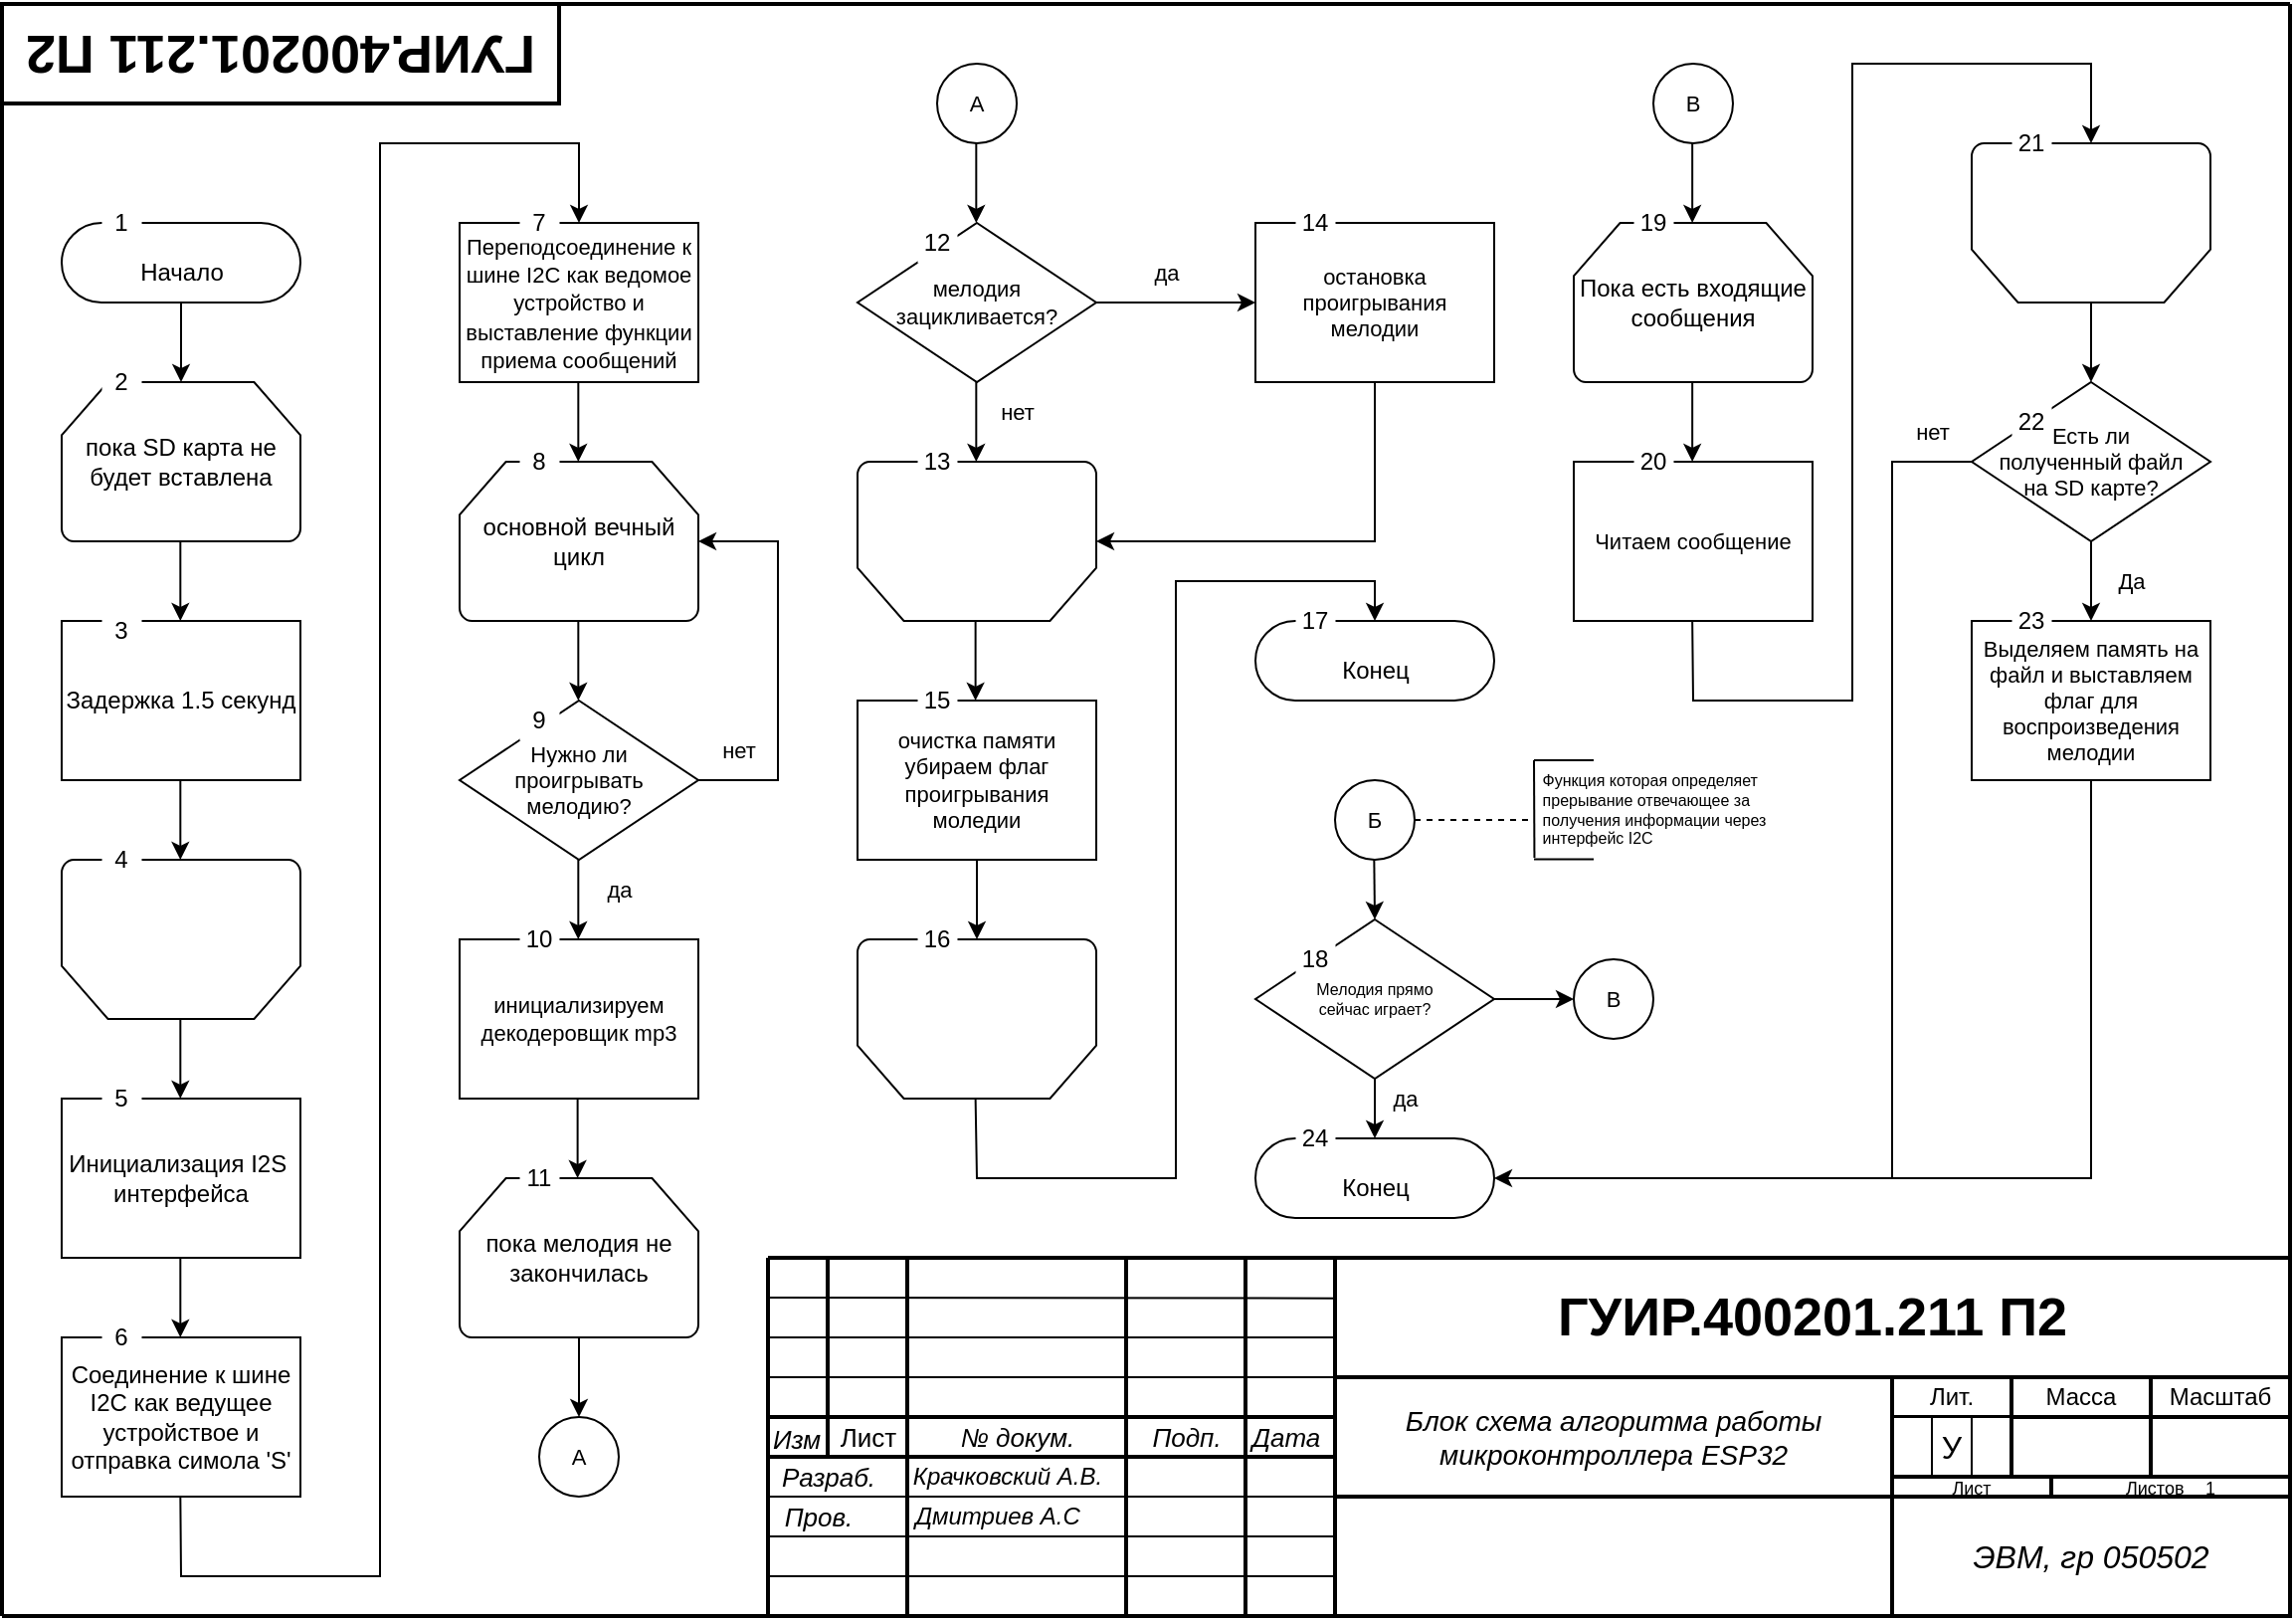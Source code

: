 <mxfile version="20.3.0" type="device"><diagram id="GXZPRwEHkEbAvO9n9FGi" name="Page-1"><mxGraphModel dx="1422" dy="905" grid="1" gridSize="10" guides="1" tooltips="1" connect="1" arrows="1" fold="1" page="1" pageScale="1" pageWidth="1169" pageHeight="827" math="0" shadow="0"><root><mxCell id="0"/><mxCell id="1" parent="0"/><mxCell id="_X2f78YvWw6dJyPzaX1N-1" value="&lt;b&gt;&lt;font style=&quot;font-size: 27px;&quot;&gt;ГУИР.400201.211 П2&lt;/font&gt;&lt;/b&gt;" style="rounded=0;whiteSpace=wrap;html=1;strokeWidth=2;rotation=-180;" parent="1" vertex="1"><mxGeometry x="10" y="10" width="280" height="50" as="geometry"/></mxCell><mxCell id="acDS-vU58lCO8OHWH6dE-1" value="" style="rounded=0;whiteSpace=wrap;html=1;strokeWidth=2;" parent="1" vertex="1"><mxGeometry x="680" y="760" width="280" height="60" as="geometry"/></mxCell><mxCell id="QoqpxSPmtK9tFqNRTRTl-2" value="" style="endArrow=none;html=1;rounded=0;strokeWidth=2;" parent="1" edge="1"><mxGeometry width="50" height="50" relative="1" as="geometry"><mxPoint x="10" y="820" as="sourcePoint"/><mxPoint x="1160" y="820" as="targetPoint"/></mxGeometry></mxCell><mxCell id="QoqpxSPmtK9tFqNRTRTl-3" value="" style="endArrow=none;html=1;rounded=0;strokeWidth=2;" parent="1" edge="1"><mxGeometry width="50" height="50" relative="1" as="geometry"><mxPoint x="1160" y="820" as="sourcePoint"/><mxPoint x="1160" y="10" as="targetPoint"/></mxGeometry></mxCell><mxCell id="QoqpxSPmtK9tFqNRTRTl-4" value="" style="endArrow=none;html=1;rounded=0;strokeWidth=2;" parent="1" edge="1"><mxGeometry width="50" height="50" relative="1" as="geometry"><mxPoint x="10" y="10" as="sourcePoint"/><mxPoint x="1160" y="10" as="targetPoint"/></mxGeometry></mxCell><mxCell id="QoqpxSPmtK9tFqNRTRTl-5" value="" style="endArrow=none;html=1;rounded=0;strokeWidth=2;" parent="1" edge="1"><mxGeometry width="50" height="50" relative="1" as="geometry"><mxPoint x="10" y="820" as="sourcePoint"/><mxPoint x="10" y="10" as="targetPoint"/></mxGeometry></mxCell><mxCell id="QoqpxSPmtK9tFqNRTRTl-6" value="&lt;b&gt;&lt;font style=&quot;font-size: 27px;&quot;&gt;ГУИР.400201.211 П2&lt;/font&gt;&lt;/b&gt;" style="rounded=0;whiteSpace=wrap;html=1;strokeWidth=2;" parent="1" vertex="1"><mxGeometry x="680" y="640" width="480" height="60" as="geometry"/></mxCell><mxCell id="QoqpxSPmtK9tFqNRTRTl-11" value="Лит." style="rounded=0;whiteSpace=wrap;html=1;strokeWidth=2;" parent="1" vertex="1"><mxGeometry x="960" y="700" width="60" height="20" as="geometry"/></mxCell><mxCell id="QoqpxSPmtK9tFqNRTRTl-12" value="Масса" style="rounded=0;whiteSpace=wrap;html=1;strokeWidth=2;" parent="1" vertex="1"><mxGeometry x="1020" y="700" width="70" height="20" as="geometry"/></mxCell><mxCell id="QoqpxSPmtK9tFqNRTRTl-13" value="Масштаб" style="rounded=0;whiteSpace=wrap;html=1;strokeWidth=2;" parent="1" vertex="1"><mxGeometry x="1090" y="700" width="70" height="20" as="geometry"/></mxCell><mxCell id="QoqpxSPmtK9tFqNRTRTl-14" value="" style="rounded=0;whiteSpace=wrap;html=1;" parent="1" vertex="1"><mxGeometry x="960" y="720" width="20" height="30" as="geometry"/></mxCell><mxCell id="QoqpxSPmtK9tFqNRTRTl-15" value="&lt;font style=&quot;font-size: 16px;&quot;&gt;У&lt;/font&gt;" style="rounded=0;whiteSpace=wrap;html=1;" parent="1" vertex="1"><mxGeometry x="980" y="720" width="20" height="30" as="geometry"/></mxCell><mxCell id="QoqpxSPmtK9tFqNRTRTl-16" value="" style="rounded=0;whiteSpace=wrap;html=1;" parent="1" vertex="1"><mxGeometry x="1000" y="720" width="20" height="30" as="geometry"/></mxCell><mxCell id="QoqpxSPmtK9tFqNRTRTl-17" value="" style="rounded=0;whiteSpace=wrap;html=1;strokeWidth=2;" parent="1" vertex="1"><mxGeometry x="1020" y="720" width="70" height="30" as="geometry"/></mxCell><mxCell id="QoqpxSPmtK9tFqNRTRTl-18" value="" style="rounded=0;whiteSpace=wrap;html=1;strokeWidth=2;" parent="1" vertex="1"><mxGeometry x="1090" y="720" width="70" height="30" as="geometry"/></mxCell><mxCell id="QoqpxSPmtK9tFqNRTRTl-19" value="&lt;font style=&quot;font-size: 9px;&quot;&gt;Лист&lt;/font&gt;" style="rounded=0;whiteSpace=wrap;html=1;strokeWidth=2;" parent="1" vertex="1"><mxGeometry x="960" y="750" width="80" height="10" as="geometry"/></mxCell><mxCell id="QoqpxSPmtK9tFqNRTRTl-20" value="&lt;font style=&quot;font-size: 9px;&quot;&gt;Листов&lt;span style=&quot;white-space: pre;&quot;&gt;&#9;&lt;/span&gt;1&lt;/font&gt;" style="rounded=0;whiteSpace=wrap;html=1;strokeWidth=2;" parent="1" vertex="1"><mxGeometry x="1040" y="750" width="120" height="10" as="geometry"/></mxCell><mxCell id="QoqpxSPmtK9tFqNRTRTl-21" value="" style="endArrow=none;html=1;rounded=0;exitX=1;exitY=0;exitDx=0;exitDy=0;strokeWidth=2;" parent="1" edge="1"><mxGeometry width="50" height="50" relative="1" as="geometry"><mxPoint x="960" y="760" as="sourcePoint"/><mxPoint x="960" y="720" as="targetPoint"/></mxGeometry></mxCell><mxCell id="QoqpxSPmtK9tFqNRTRTl-22" value="&lt;i&gt;ЭВМ, гр 050502&lt;/i&gt;" style="rounded=0;whiteSpace=wrap;html=1;fontSize=16;strokeWidth=2;" parent="1" vertex="1"><mxGeometry x="960" y="760" width="200" height="60" as="geometry"/></mxCell><mxCell id="QoqpxSPmtK9tFqNRTRTl-23" value="" style="endArrow=none;html=1;rounded=0;fontSize=16;strokeWidth=2;entryX=0;entryY=0;entryDx=0;entryDy=0;" parent="1" target="QoqpxSPmtK9tFqNRTRTl-6" edge="1"><mxGeometry width="50" height="50" relative="1" as="geometry"><mxPoint x="395" y="640" as="sourcePoint"/><mxPoint x="675" y="640" as="targetPoint"/></mxGeometry></mxCell><mxCell id="QoqpxSPmtK9tFqNRTRTl-24" value="" style="endArrow=none;html=1;rounded=0;fontSize=16;strokeWidth=2;exitX=0;exitY=1;exitDx=0;exitDy=0;" parent="1" edge="1"><mxGeometry width="50" height="50" relative="1" as="geometry"><mxPoint x="395" y="820" as="sourcePoint"/><mxPoint x="395" y="640" as="targetPoint"/></mxGeometry></mxCell><mxCell id="QoqpxSPmtK9tFqNRTRTl-25" value="" style="endArrow=none;html=1;rounded=0;fontSize=16;strokeWidth=1;exitX=0;exitY=0;exitDx=0;exitDy=0;entryX=0;entryY=0;entryDx=0;entryDy=0;" parent="1" target="acDS-vU58lCO8OHWH6dE-2" edge="1"><mxGeometry width="50" height="50" relative="1" as="geometry"><mxPoint x="395" y="700" as="sourcePoint"/><mxPoint x="675" y="700" as="targetPoint"/></mxGeometry></mxCell><mxCell id="QoqpxSPmtK9tFqNRTRTl-26" value="" style="endArrow=none;html=1;rounded=0;fontSize=16;strokeWidth=1;entryX=0;entryY=1;entryDx=0;entryDy=0;" parent="1" target="acDS-vU58lCO8OHWH6dE-2" edge="1"><mxGeometry width="50" height="50" relative="1" as="geometry"><mxPoint x="395" y="760" as="sourcePoint"/><mxPoint x="675" y="760" as="targetPoint"/></mxGeometry></mxCell><mxCell id="QoqpxSPmtK9tFqNRTRTl-27" value="" style="endArrow=none;html=1;rounded=0;fontSize=16;strokeWidth=2;" parent="1" edge="1"><mxGeometry width="50" height="50" relative="1" as="geometry"><mxPoint x="635" y="820" as="sourcePoint"/><mxPoint x="635" y="640" as="targetPoint"/></mxGeometry></mxCell><mxCell id="QoqpxSPmtK9tFqNRTRTl-28" value="" style="endArrow=none;html=1;rounded=0;fontSize=16;strokeWidth=2;" parent="1" edge="1"><mxGeometry width="50" height="50" relative="1" as="geometry"><mxPoint x="575" y="820" as="sourcePoint"/><mxPoint x="575" y="640" as="targetPoint"/></mxGeometry></mxCell><mxCell id="QoqpxSPmtK9tFqNRTRTl-29" value="" style="endArrow=none;html=1;rounded=0;fontSize=16;strokeWidth=2;" parent="1" edge="1"><mxGeometry width="50" height="50" relative="1" as="geometry"><mxPoint x="425" y="740" as="sourcePoint"/><mxPoint x="425" y="640" as="targetPoint"/></mxGeometry></mxCell><mxCell id="QoqpxSPmtK9tFqNRTRTl-30" value="" style="endArrow=none;html=1;rounded=0;fontSize=16;strokeWidth=2;" parent="1" edge="1"><mxGeometry width="50" height="50" relative="1" as="geometry"><mxPoint x="465" y="820" as="sourcePoint"/><mxPoint x="465" y="640" as="targetPoint"/></mxGeometry></mxCell><mxCell id="QoqpxSPmtK9tFqNRTRTl-31" value="" style="endArrow=none;html=1;rounded=0;fontSize=16;strokeWidth=1;exitX=-0.001;exitY=0.339;exitDx=0;exitDy=0;exitPerimeter=0;" parent="1" source="QoqpxSPmtK9tFqNRTRTl-6" edge="1"><mxGeometry width="50" height="50" relative="1" as="geometry"><mxPoint x="675" y="659.98" as="sourcePoint"/><mxPoint x="395" y="660" as="targetPoint"/></mxGeometry></mxCell><mxCell id="QoqpxSPmtK9tFqNRTRTl-32" value="" style="endArrow=none;html=1;rounded=0;fontSize=16;strokeWidth=1;exitX=0;exitY=0.667;exitDx=0;exitDy=0;exitPerimeter=0;" parent="1" edge="1"><mxGeometry width="50" height="50" relative="1" as="geometry"><mxPoint x="680" y="680.02" as="sourcePoint"/><mxPoint x="396" y="680" as="targetPoint"/></mxGeometry></mxCell><mxCell id="QoqpxSPmtK9tFqNRTRTl-33" value="" style="endArrow=none;html=1;rounded=0;fontSize=16;strokeWidth=2;" parent="1" edge="1"><mxGeometry width="50" height="50" relative="1" as="geometry"><mxPoint x="680" y="720" as="sourcePoint"/><mxPoint x="395" y="720" as="targetPoint"/></mxGeometry></mxCell><mxCell id="QoqpxSPmtK9tFqNRTRTl-34" value="" style="endArrow=none;html=1;rounded=0;fontSize=16;strokeWidth=2;" parent="1" edge="1"><mxGeometry width="50" height="50" relative="1" as="geometry"><mxPoint x="680" y="740" as="sourcePoint"/><mxPoint x="395" y="740" as="targetPoint"/></mxGeometry></mxCell><mxCell id="QoqpxSPmtK9tFqNRTRTl-35" value="" style="endArrow=none;html=1;rounded=0;fontSize=16;strokeWidth=1;exitX=0;exitY=0.333;exitDx=0;exitDy=0;exitPerimeter=0;" parent="1" edge="1"><mxGeometry width="50" height="50" relative="1" as="geometry"><mxPoint x="680" y="779.98" as="sourcePoint"/><mxPoint x="395" y="780" as="targetPoint"/></mxGeometry></mxCell><mxCell id="QoqpxSPmtK9tFqNRTRTl-37" value="" style="endArrow=none;html=1;rounded=0;fontSize=16;strokeWidth=1;exitX=0;exitY=0.667;exitDx=0;exitDy=0;exitPerimeter=0;" parent="1" edge="1"><mxGeometry width="50" height="50" relative="1" as="geometry"><mxPoint x="680" y="800.02" as="sourcePoint"/><mxPoint x="394" y="800" as="targetPoint"/></mxGeometry></mxCell><mxCell id="QoqpxSPmtK9tFqNRTRTl-38" value="&lt;font style=&quot;font-size: 13px;&quot;&gt;&lt;i&gt;Изм&lt;/i&gt;&lt;/font&gt;" style="text;html=1;align=center;verticalAlign=middle;resizable=0;points=[];autosize=1;strokeColor=none;fillColor=none;fontSize=16;" parent="1" vertex="1"><mxGeometry x="389" y="715" width="40" height="30" as="geometry"/></mxCell><mxCell id="QoqpxSPmtK9tFqNRTRTl-39" value="Лист" style="text;html=1;align=center;verticalAlign=middle;resizable=0;points=[];autosize=1;strokeColor=none;fillColor=none;fontSize=13;" parent="1" vertex="1"><mxGeometry x="425" y="720" width="40" height="20" as="geometry"/></mxCell><mxCell id="QoqpxSPmtK9tFqNRTRTl-40" value="&lt;i&gt;№ докум.&lt;/i&gt;" style="text;html=1;align=center;verticalAlign=middle;resizable=0;points=[];autosize=1;strokeColor=none;fillColor=none;fontSize=13;" parent="1" vertex="1"><mxGeometry x="485" y="720" width="70" height="20" as="geometry"/></mxCell><mxCell id="QoqpxSPmtK9tFqNRTRTl-41" value="&lt;i&gt;Подп.&lt;/i&gt;" style="text;html=1;align=center;verticalAlign=middle;resizable=0;points=[];autosize=1;strokeColor=none;fillColor=none;fontSize=13;" parent="1" vertex="1"><mxGeometry x="580" y="720" width="50" height="20" as="geometry"/></mxCell><mxCell id="QoqpxSPmtK9tFqNRTRTl-42" value="&lt;i&gt;Дата&lt;/i&gt;" style="text;html=1;align=center;verticalAlign=middle;resizable=0;points=[];autosize=1;strokeColor=none;fillColor=none;fontSize=13;" parent="1" vertex="1"><mxGeometry x="630" y="720" width="50" height="20" as="geometry"/></mxCell><mxCell id="QoqpxSPmtK9tFqNRTRTl-43" value="&lt;i&gt;Разраб.&lt;/i&gt;" style="text;html=1;align=center;verticalAlign=middle;resizable=0;points=[];autosize=1;strokeColor=none;fillColor=none;fontSize=13;" parent="1" vertex="1"><mxGeometry x="395" y="740" width="60" height="20" as="geometry"/></mxCell><mxCell id="QoqpxSPmtK9tFqNRTRTl-44" value="&lt;i&gt;Пров.&lt;/i&gt;" style="text;html=1;align=center;verticalAlign=middle;resizable=0;points=[];autosize=1;strokeColor=none;fillColor=none;fontSize=13;" parent="1" vertex="1"><mxGeometry x="395" y="760" width="50" height="20" as="geometry"/></mxCell><mxCell id="acDS-vU58lCO8OHWH6dE-2" value="&lt;span style=&quot;font-size: 14px;&quot;&gt;&lt;i&gt;Блок схема алгоритма работы микроконтроллера ESP32&lt;/i&gt;&lt;/span&gt;" style="rounded=0;whiteSpace=wrap;html=1;strokeWidth=2;" parent="1" vertex="1"><mxGeometry x="680" y="700" width="280" height="60" as="geometry"/></mxCell><mxCell id="z37nHOYpER_ov1rxkot6-1" value="&lt;i&gt;Крачковский А.В.&lt;/i&gt;" style="text;html=1;align=center;verticalAlign=middle;resizable=0;points=[];autosize=1;strokeColor=none;fillColor=none;" parent="1" vertex="1"><mxGeometry x="455" y="735" width="120" height="30" as="geometry"/></mxCell><mxCell id="z37nHOYpER_ov1rxkot6-2" value="&lt;i&gt;Дмитриев А.С&lt;/i&gt;" style="text;html=1;align=center;verticalAlign=middle;resizable=0;points=[];autosize=1;strokeColor=none;fillColor=none;" parent="1" vertex="1"><mxGeometry x="455" y="755" width="110" height="30" as="geometry"/></mxCell><mxCell id="z37nHOYpER_ov1rxkot6-3" value="&lt;font style=&quot;font-size: 12px;&quot;&gt;Начало&lt;/font&gt;" style="html=1;dashed=0;whitespace=wrap;shape=mxgraph.dfd.start;fontSize=27;align=center;" parent="1" vertex="1"><mxGeometry x="40" y="120" width="120" height="40" as="geometry"/></mxCell><mxCell id="49isNqVlgbvUPnyrMWVj-2" value="пока SD карта не будет вставлена" style="strokeWidth=1;html=1;shape=mxgraph.flowchart.loop_limit;whiteSpace=wrap;" parent="1" vertex="1"><mxGeometry x="40" y="200" width="120" height="80" as="geometry"/></mxCell><mxCell id="49isNqVlgbvUPnyrMWVj-3" value="Задержка 1.5 секунд" style="rounded=0;whiteSpace=wrap;html=1;" parent="1" vertex="1"><mxGeometry x="40" y="320" width="120" height="80" as="geometry"/></mxCell><mxCell id="49isNqVlgbvUPnyrMWVj-4" value="" style="strokeWidth=1;html=1;shape=mxgraph.flowchart.loop_limit;whiteSpace=wrap;rotation=-180;" parent="1" vertex="1"><mxGeometry x="40" y="440" width="120" height="80" as="geometry"/></mxCell><mxCell id="49isNqVlgbvUPnyrMWVj-5" value="Инициализация I2S&amp;nbsp; интерфейса" style="rounded=0;whiteSpace=wrap;html=1;" parent="1" vertex="1"><mxGeometry x="40" y="560" width="120" height="80" as="geometry"/></mxCell><mxCell id="49isNqVlgbvUPnyrMWVj-6" value="Соединение к шине I2C как ведущее устройствое и отправка симола 'S'" style="rounded=0;whiteSpace=wrap;html=1;" parent="1" vertex="1"><mxGeometry x="40" y="680" width="120" height="80" as="geometry"/></mxCell><mxCell id="49isNqVlgbvUPnyrMWVj-7" value="&lt;font style=&quot;font-size: 11px;&quot;&gt;Переподсоединение к шине I2C как ведомое устройство и выставление функции приема сообщений&lt;/font&gt;" style="rounded=0;whiteSpace=wrap;html=1;" parent="1" vertex="1"><mxGeometry x="240" y="120" width="120" height="80" as="geometry"/></mxCell><mxCell id="49isNqVlgbvUPnyrMWVj-8" value="основной вечный цикл" style="strokeWidth=1;html=1;shape=mxgraph.flowchart.loop_limit;whiteSpace=wrap;" parent="1" vertex="1"><mxGeometry x="240" y="240" width="120" height="80" as="geometry"/></mxCell><mxCell id="49isNqVlgbvUPnyrMWVj-9" value="Нужно ли&lt;br&gt;проигрывать мелодию?" style="rhombus;whiteSpace=wrap;html=1;fontSize=11;" parent="1" vertex="1"><mxGeometry x="240" y="360" width="120" height="80" as="geometry"/></mxCell><mxCell id="49isNqVlgbvUPnyrMWVj-10" value="инициализируем декодеровщик mp3" style="rounded=0;whiteSpace=wrap;html=1;fontSize=11;" parent="1" vertex="1"><mxGeometry x="240" y="480" width="120" height="80" as="geometry"/></mxCell><mxCell id="49isNqVlgbvUPnyrMWVj-11" value="пока мелодия не закончилась" style="strokeWidth=1;html=1;shape=mxgraph.flowchart.loop_limit;whiteSpace=wrap;" parent="1" vertex="1"><mxGeometry x="240" y="600" width="120" height="80" as="geometry"/></mxCell><mxCell id="49isNqVlgbvUPnyrMWVj-12" value="A" style="ellipse;whiteSpace=wrap;html=1;aspect=fixed;fontSize=11;" parent="1" vertex="1"><mxGeometry x="280" y="720" width="40" height="40" as="geometry"/></mxCell><mxCell id="49isNqVlgbvUPnyrMWVj-13" value="A" style="ellipse;whiteSpace=wrap;html=1;aspect=fixed;fontSize=11;" parent="1" vertex="1"><mxGeometry x="480" y="40" width="40" height="40" as="geometry"/></mxCell><mxCell id="49isNqVlgbvUPnyrMWVj-14" value="мелодия зацикливается?" style="rhombus;whiteSpace=wrap;html=1;fontSize=11;" parent="1" vertex="1"><mxGeometry x="440" y="120" width="120" height="80" as="geometry"/></mxCell><mxCell id="49isNqVlgbvUPnyrMWVj-15" value="" style="strokeWidth=1;html=1;shape=mxgraph.flowchart.loop_limit;whiteSpace=wrap;rotation=-180;" parent="1" vertex="1"><mxGeometry x="440" y="240" width="120" height="80" as="geometry"/></mxCell><mxCell id="49isNqVlgbvUPnyrMWVj-16" value="очистка памяти&lt;br&gt;убираем флаг проигрывания моледии" style="rounded=0;whiteSpace=wrap;html=1;fontSize=11;" parent="1" vertex="1"><mxGeometry x="440" y="360" width="120" height="80" as="geometry"/></mxCell><mxCell id="49isNqVlgbvUPnyrMWVj-17" value="" style="strokeWidth=1;html=1;shape=mxgraph.flowchart.loop_limit;whiteSpace=wrap;rotation=-180;" parent="1" vertex="1"><mxGeometry x="440" y="480" width="120" height="80" as="geometry"/></mxCell><mxCell id="49isNqVlgbvUPnyrMWVj-18" value="&lt;span style=&quot;font-size: 12px;&quot;&gt;Конец&lt;/span&gt;" style="html=1;dashed=0;whitespace=wrap;shape=mxgraph.dfd.start;fontSize=27;align=center;" parent="1" vertex="1"><mxGeometry x="640" y="320" width="120" height="40" as="geometry"/></mxCell><mxCell id="49isNqVlgbvUPnyrMWVj-19" value="" style="endArrow=classic;html=1;rounded=0;fontSize=11;entryX=0.5;entryY=0;entryDx=0;entryDy=0;entryPerimeter=0;" parent="1" target="49isNqVlgbvUPnyrMWVj-2" edge="1"><mxGeometry width="50" height="50" relative="1" as="geometry"><mxPoint x="100" y="160" as="sourcePoint"/><mxPoint x="150" y="110" as="targetPoint"/></mxGeometry></mxCell><mxCell id="49isNqVlgbvUPnyrMWVj-20" value="" style="endArrow=classic;html=1;rounded=0;fontSize=11;entryX=0.5;entryY=0;entryDx=0;entryDy=0;entryPerimeter=0;" parent="1" edge="1"><mxGeometry width="50" height="50" relative="1" as="geometry"><mxPoint x="99.66" y="280.0" as="sourcePoint"/><mxPoint x="99.66" y="320.0" as="targetPoint"/></mxGeometry></mxCell><mxCell id="49isNqVlgbvUPnyrMWVj-21" value="" style="endArrow=classic;html=1;rounded=0;fontSize=11;entryX=0.5;entryY=0;entryDx=0;entryDy=0;entryPerimeter=0;" parent="1" edge="1"><mxGeometry width="50" height="50" relative="1" as="geometry"><mxPoint x="99.66" y="400.0" as="sourcePoint"/><mxPoint x="99.66" y="440.0" as="targetPoint"/></mxGeometry></mxCell><mxCell id="49isNqVlgbvUPnyrMWVj-22" value="" style="endArrow=classic;html=1;rounded=0;fontSize=11;entryX=0.5;entryY=0;entryDx=0;entryDy=0;entryPerimeter=0;" parent="1" edge="1"><mxGeometry width="50" height="50" relative="1" as="geometry"><mxPoint x="99.66" y="520.0" as="sourcePoint"/><mxPoint x="99.66" y="560.0" as="targetPoint"/></mxGeometry></mxCell><mxCell id="49isNqVlgbvUPnyrMWVj-23" value="" style="endArrow=classic;html=1;rounded=0;fontSize=11;entryX=0.5;entryY=0;entryDx=0;entryDy=0;entryPerimeter=0;" parent="1" edge="1"><mxGeometry width="50" height="50" relative="1" as="geometry"><mxPoint x="99.66" y="640.0" as="sourcePoint"/><mxPoint x="99.66" y="680.0" as="targetPoint"/></mxGeometry></mxCell><mxCell id="49isNqVlgbvUPnyrMWVj-24" value="" style="endArrow=classic;html=1;rounded=0;fontSize=11;entryX=0.5;entryY=0;entryDx=0;entryDy=0;" parent="1" target="49isNqVlgbvUPnyrMWVj-7" edge="1"><mxGeometry width="50" height="50" relative="1" as="geometry"><mxPoint x="99.66" y="760.0" as="sourcePoint"/><mxPoint x="300" y="80" as="targetPoint"/><Array as="points"><mxPoint x="100" y="800"/><mxPoint x="200" y="800"/><mxPoint x="200" y="80"/><mxPoint x="300" y="80"/></Array></mxGeometry></mxCell><mxCell id="49isNqVlgbvUPnyrMWVj-25" value="" style="endArrow=classic;html=1;rounded=0;fontSize=11;entryX=0.5;entryY=0;entryDx=0;entryDy=0;entryPerimeter=0;" parent="1" edge="1"><mxGeometry width="50" height="50" relative="1" as="geometry"><mxPoint x="299.66" y="200.0" as="sourcePoint"/><mxPoint x="299.66" y="240" as="targetPoint"/></mxGeometry></mxCell><mxCell id="49isNqVlgbvUPnyrMWVj-26" value="" style="endArrow=classic;html=1;rounded=0;fontSize=11;entryX=0.5;entryY=0;entryDx=0;entryDy=0;entryPerimeter=0;" parent="1" edge="1"><mxGeometry width="50" height="50" relative="1" as="geometry"><mxPoint x="299.66" y="320.0" as="sourcePoint"/><mxPoint x="299.66" y="360" as="targetPoint"/></mxGeometry></mxCell><mxCell id="49isNqVlgbvUPnyrMWVj-27" value="" style="endArrow=classic;html=1;rounded=0;fontSize=11;entryX=1;entryY=0.5;entryDx=0;entryDy=0;entryPerimeter=0;" parent="1" target="49isNqVlgbvUPnyrMWVj-8" edge="1"><mxGeometry width="50" height="50" relative="1" as="geometry"><mxPoint x="360.0" y="400.0" as="sourcePoint"/><mxPoint x="400" y="280" as="targetPoint"/><Array as="points"><mxPoint x="400" y="400"/><mxPoint x="400" y="280"/></Array></mxGeometry></mxCell><mxCell id="49isNqVlgbvUPnyrMWVj-28" value="нет" style="text;html=1;align=center;verticalAlign=middle;resizable=0;points=[];autosize=1;strokeColor=none;fillColor=none;fontSize=11;" parent="1" vertex="1"><mxGeometry x="360" y="370" width="40" height="30" as="geometry"/></mxCell><mxCell id="49isNqVlgbvUPnyrMWVj-29" value="" style="endArrow=classic;html=1;rounded=0;fontSize=11;entryX=0.5;entryY=0;entryDx=0;entryDy=0;entryPerimeter=0;" parent="1" edge="1"><mxGeometry width="50" height="50" relative="1" as="geometry"><mxPoint x="299.66" y="440.0" as="sourcePoint"/><mxPoint x="299.66" y="480.0" as="targetPoint"/></mxGeometry></mxCell><mxCell id="49isNqVlgbvUPnyrMWVj-30" value="да" style="text;html=1;align=center;verticalAlign=middle;resizable=0;points=[];autosize=1;strokeColor=none;fillColor=none;fontSize=11;" parent="1" vertex="1"><mxGeometry x="300" y="440" width="40" height="30" as="geometry"/></mxCell><mxCell id="49isNqVlgbvUPnyrMWVj-32" value="" style="endArrow=classic;html=1;rounded=0;fontSize=11;entryX=0.5;entryY=0;entryDx=0;entryDy=0;entryPerimeter=0;" parent="1" edge="1"><mxGeometry width="50" height="50" relative="1" as="geometry"><mxPoint x="299.31" y="560.0" as="sourcePoint"/><mxPoint x="299.31" y="600.0" as="targetPoint"/></mxGeometry></mxCell><mxCell id="49isNqVlgbvUPnyrMWVj-33" value="" style="endArrow=classic;html=1;rounded=0;fontSize=11;entryX=0.5;entryY=0;entryDx=0;entryDy=0;entryPerimeter=0;" parent="1" edge="1"><mxGeometry width="50" height="50" relative="1" as="geometry"><mxPoint x="300.0" y="680.0" as="sourcePoint"/><mxPoint x="300.0" y="720.0" as="targetPoint"/></mxGeometry></mxCell><mxCell id="49isNqVlgbvUPnyrMWVj-34" value="" style="endArrow=classic;html=1;rounded=0;fontSize=11;entryX=0.5;entryY=0;entryDx=0;entryDy=0;entryPerimeter=0;" parent="1" edge="1"><mxGeometry width="50" height="50" relative="1" as="geometry"><mxPoint x="499.66" y="80.0" as="sourcePoint"/><mxPoint x="499.66" y="120.0" as="targetPoint"/></mxGeometry></mxCell><mxCell id="49isNqVlgbvUPnyrMWVj-35" value="остановка проигрывания мелодии" style="rounded=0;whiteSpace=wrap;html=1;fontSize=11;" parent="1" vertex="1"><mxGeometry x="640" y="120" width="120" height="80" as="geometry"/></mxCell><mxCell id="49isNqVlgbvUPnyrMWVj-36" value="" style="endArrow=classic;html=1;rounded=0;fontSize=11;entryX=0.5;entryY=0;entryDx=0;entryDy=0;entryPerimeter=0;" parent="1" edge="1"><mxGeometry width="50" height="50" relative="1" as="geometry"><mxPoint x="499.66" y="200.0" as="sourcePoint"/><mxPoint x="499.66" y="240.0" as="targetPoint"/></mxGeometry></mxCell><mxCell id="49isNqVlgbvUPnyrMWVj-37" value="" style="endArrow=classic;html=1;rounded=0;fontSize=11;entryX=0;entryY=0.5;entryDx=0;entryDy=0;" parent="1" target="49isNqVlgbvUPnyrMWVj-35" edge="1"><mxGeometry width="50" height="50" relative="1" as="geometry"><mxPoint x="560.0" y="160.0" as="sourcePoint"/><mxPoint x="560.0" y="200.0" as="targetPoint"/></mxGeometry></mxCell><mxCell id="49isNqVlgbvUPnyrMWVj-38" value="да" style="text;html=1;align=center;verticalAlign=middle;resizable=0;points=[];autosize=1;strokeColor=none;fillColor=none;fontSize=11;" parent="1" vertex="1"><mxGeometry x="575" y="130" width="40" height="30" as="geometry"/></mxCell><mxCell id="49isNqVlgbvUPnyrMWVj-39" value="нет" style="text;html=1;align=center;verticalAlign=middle;resizable=0;points=[];autosize=1;strokeColor=none;fillColor=none;fontSize=11;" parent="1" vertex="1"><mxGeometry x="500" y="200" width="40" height="30" as="geometry"/></mxCell><mxCell id="49isNqVlgbvUPnyrMWVj-40" value="" style="endArrow=classic;html=1;rounded=0;fontSize=11;entryX=0;entryY=0.5;entryDx=0;entryDy=0;entryPerimeter=0;" parent="1" target="49isNqVlgbvUPnyrMWVj-15" edge="1"><mxGeometry width="50" height="50" relative="1" as="geometry"><mxPoint x="700" y="200" as="sourcePoint"/><mxPoint x="700" y="280" as="targetPoint"/><Array as="points"><mxPoint x="700" y="280"/></Array></mxGeometry></mxCell><mxCell id="49isNqVlgbvUPnyrMWVj-41" value="" style="endArrow=classic;html=1;rounded=0;fontSize=11;entryX=0.5;entryY=0;entryDx=0;entryDy=0;entryPerimeter=0;" parent="1" edge="1"><mxGeometry width="50" height="50" relative="1" as="geometry"><mxPoint x="499.31" y="320.0" as="sourcePoint"/><mxPoint x="499.31" y="360.0" as="targetPoint"/></mxGeometry></mxCell><mxCell id="49isNqVlgbvUPnyrMWVj-42" value="" style="endArrow=classic;html=1;rounded=0;fontSize=11;entryX=0.5;entryY=0;entryDx=0;entryDy=0;entryPerimeter=0;" parent="1" edge="1"><mxGeometry width="50" height="50" relative="1" as="geometry"><mxPoint x="500.0" y="440.0" as="sourcePoint"/><mxPoint x="500.0" y="480.0" as="targetPoint"/></mxGeometry></mxCell><mxCell id="49isNqVlgbvUPnyrMWVj-43" value="" style="endArrow=classic;html=1;rounded=0;fontSize=11;entryX=0.5;entryY=0.5;entryDx=0;entryDy=-20;entryPerimeter=0;" parent="1" target="49isNqVlgbvUPnyrMWVj-18" edge="1"><mxGeometry width="50" height="50" relative="1" as="geometry"><mxPoint x="499.31" y="560" as="sourcePoint"/><mxPoint x="700" y="300" as="targetPoint"/><Array as="points"><mxPoint x="500" y="600"/><mxPoint x="600" y="600"/><mxPoint x="600" y="300"/><mxPoint x="700" y="300"/></Array></mxGeometry></mxCell><mxCell id="49isNqVlgbvUPnyrMWVj-44" value="Б" style="ellipse;whiteSpace=wrap;html=1;aspect=fixed;fontSize=11;" parent="1" vertex="1"><mxGeometry x="680" y="400" width="40" height="40" as="geometry"/></mxCell><mxCell id="49isNqVlgbvUPnyrMWVj-47" value="" style="endArrow=none;dashed=1;html=1;rounded=0;fontSize=11;" parent="1" edge="1"><mxGeometry width="50" height="50" relative="1" as="geometry"><mxPoint x="720" y="420" as="sourcePoint"/><mxPoint x="780" y="420" as="targetPoint"/></mxGeometry></mxCell><mxCell id="49isNqVlgbvUPnyrMWVj-48" value="" style="endArrow=none;html=1;rounded=0;fontSize=11;exitX=0.073;exitY=0.979;exitDx=0;exitDy=0;exitPerimeter=0;" parent="1" source="49isNqVlgbvUPnyrMWVj-51" edge="1"><mxGeometry width="50" height="50" relative="1" as="geometry"><mxPoint x="780" y="460" as="sourcePoint"/><mxPoint x="780" y="390" as="targetPoint"/></mxGeometry></mxCell><mxCell id="49isNqVlgbvUPnyrMWVj-49" value="" style="endArrow=none;html=1;rounded=0;fontSize=11;" parent="1" edge="1"><mxGeometry width="50" height="50" relative="1" as="geometry"><mxPoint x="780" y="390" as="sourcePoint"/><mxPoint x="810" y="390" as="targetPoint"/></mxGeometry></mxCell><mxCell id="49isNqVlgbvUPnyrMWVj-50" value="" style="endArrow=none;html=1;rounded=0;fontSize=11;" parent="1" edge="1"><mxGeometry width="50" height="50" relative="1" as="geometry"><mxPoint x="780" y="439.72" as="sourcePoint"/><mxPoint x="810" y="439.72" as="targetPoint"/></mxGeometry></mxCell><mxCell id="49isNqVlgbvUPnyrMWVj-51" value="&lt;div style=&quot;text-align: justify; font-size: 8px;&quot;&gt;&lt;span style=&quot;background-color: initial;&quot;&gt;&lt;font style=&quot;font-size: 8px;&quot;&gt;Функция которая определяет&lt;/font&gt;&lt;/span&gt;&lt;/div&gt;&lt;div style=&quot;text-align: justify; font-size: 8px;&quot;&gt;&lt;span style=&quot;background-color: initial;&quot;&gt;&lt;font style=&quot;font-size: 8px;&quot;&gt;прерывание отвечающее за&lt;/font&gt;&lt;/span&gt;&lt;/div&gt;&lt;div style=&quot;text-align: justify; font-size: 8px;&quot;&gt;&lt;span style=&quot;background-color: initial;&quot;&gt;&lt;font style=&quot;font-size: 8px;&quot;&gt;получения информации через&lt;/font&gt;&lt;/span&gt;&lt;/div&gt;&lt;div style=&quot;text-align: justify; font-size: 8px;&quot;&gt;&lt;span style=&quot;background-color: initial;&quot;&gt;&lt;font style=&quot;font-size: 8px;&quot;&gt;интерфейс I2C&lt;/font&gt;&lt;/span&gt;&lt;/div&gt;" style="text;html=1;align=center;verticalAlign=middle;resizable=0;points=[];autosize=1;strokeColor=none;fillColor=none;fontSize=11;" parent="1" vertex="1"><mxGeometry x="770" y="390" width="140" height="50" as="geometry"/></mxCell><mxCell id="49isNqVlgbvUPnyrMWVj-52" value="Мелодия прямо&lt;br&gt;сейчас играет?" style="rhombus;whiteSpace=wrap;html=1;fontSize=8;" parent="1" vertex="1"><mxGeometry x="640" y="470" width="120" height="80" as="geometry"/></mxCell><mxCell id="49isNqVlgbvUPnyrMWVj-53" value="&lt;span style=&quot;font-size: 12px;&quot;&gt;Конец&lt;/span&gt;" style="html=1;dashed=0;whitespace=wrap;shape=mxgraph.dfd.start;fontSize=27;align=center;" parent="1" vertex="1"><mxGeometry x="640" y="580" width="120" height="40" as="geometry"/></mxCell><mxCell id="49isNqVlgbvUPnyrMWVj-56" value="" style="endArrow=classic;html=1;rounded=0;fontSize=8;entryX=0.5;entryY=0.5;entryDx=0;entryDy=-20;entryPerimeter=0;" parent="1" target="49isNqVlgbvUPnyrMWVj-53" edge="1"><mxGeometry width="50" height="50" relative="1" as="geometry"><mxPoint x="700" y="550" as="sourcePoint"/><mxPoint x="750" y="500" as="targetPoint"/></mxGeometry></mxCell><mxCell id="49isNqVlgbvUPnyrMWVj-57" value="&lt;font style=&quot;font-size: 11px;&quot;&gt;да&lt;/font&gt;" style="text;html=1;align=center;verticalAlign=middle;resizable=0;points=[];autosize=1;strokeColor=none;fillColor=none;fontSize=8;" parent="1" vertex="1"><mxGeometry x="695" y="545" width="40" height="30" as="geometry"/></mxCell><mxCell id="49isNqVlgbvUPnyrMWVj-58" value="В" style="ellipse;whiteSpace=wrap;html=1;aspect=fixed;fontSize=11;" parent="1" vertex="1"><mxGeometry x="800" y="490" width="40" height="40" as="geometry"/></mxCell><mxCell id="49isNqVlgbvUPnyrMWVj-59" value="" style="endArrow=classic;html=1;rounded=0;fontSize=8;entryX=0;entryY=0.5;entryDx=0;entryDy=0;" parent="1" target="49isNqVlgbvUPnyrMWVj-58" edge="1"><mxGeometry width="50" height="50" relative="1" as="geometry"><mxPoint x="760" y="510" as="sourcePoint"/><mxPoint x="810" y="460" as="targetPoint"/></mxGeometry></mxCell><mxCell id="49isNqVlgbvUPnyrMWVj-60" value="В" style="ellipse;whiteSpace=wrap;html=1;aspect=fixed;fontSize=11;" parent="1" vertex="1"><mxGeometry x="840" y="40" width="40" height="40" as="geometry"/></mxCell><mxCell id="49isNqVlgbvUPnyrMWVj-61" value="Пока есть входящие сообщения" style="strokeWidth=1;html=1;shape=mxgraph.flowchart.loop_limit;whiteSpace=wrap;" parent="1" vertex="1"><mxGeometry x="800" y="120" width="120" height="80" as="geometry"/></mxCell><mxCell id="49isNqVlgbvUPnyrMWVj-62" value="" style="strokeWidth=1;html=1;shape=mxgraph.flowchart.loop_limit;whiteSpace=wrap;rotation=-180;" parent="1" vertex="1"><mxGeometry x="1000" y="80" width="120" height="80" as="geometry"/></mxCell><mxCell id="49isNqVlgbvUPnyrMWVj-63" value="Читаем сообщение" style="rounded=0;whiteSpace=wrap;html=1;fontSize=11;" parent="1" vertex="1"><mxGeometry x="800" y="240" width="120" height="80" as="geometry"/></mxCell><mxCell id="49isNqVlgbvUPnyrMWVj-65" value="&lt;font style=&quot;font-size: 11px;&quot;&gt;Есть ли&lt;br&gt;полученный файл&lt;br&gt;на SD карте?&lt;/font&gt;" style="rhombus;whiteSpace=wrap;html=1;fontSize=8;" parent="1" vertex="1"><mxGeometry x="1000" y="200" width="120" height="80" as="geometry"/></mxCell><mxCell id="49isNqVlgbvUPnyrMWVj-66" value="&lt;font style=&quot;font-size: 11px;&quot;&gt;Выделяем память на файл и выставляем флаг для воспроизведения мелодии&lt;/font&gt;" style="rounded=0;whiteSpace=wrap;html=1;fontSize=8;" parent="1" vertex="1"><mxGeometry x="1000" y="320" width="120" height="80" as="geometry"/></mxCell><mxCell id="49isNqVlgbvUPnyrMWVj-67" value="" style="endArrow=classic;html=1;rounded=0;fontSize=11;entryX=0.5;entryY=0;entryDx=0;entryDy=0;" parent="1" target="49isNqVlgbvUPnyrMWVj-66" edge="1"><mxGeometry width="50" height="50" relative="1" as="geometry"><mxPoint x="1060" y="280" as="sourcePoint"/><mxPoint x="1110" y="230" as="targetPoint"/></mxGeometry></mxCell><mxCell id="49isNqVlgbvUPnyrMWVj-68" value="Да" style="text;html=1;align=center;verticalAlign=middle;resizable=0;points=[];autosize=1;strokeColor=none;fillColor=none;fontSize=11;" parent="1" vertex="1"><mxGeometry x="1060" y="285" width="40" height="30" as="geometry"/></mxCell><mxCell id="49isNqVlgbvUPnyrMWVj-69" value="" style="endArrow=classic;html=1;rounded=0;fontSize=11;entryX=1;entryY=0.5;entryDx=0;entryDy=0;entryPerimeter=0;" parent="1" target="49isNqVlgbvUPnyrMWVj-53" edge="1"><mxGeometry width="50" height="50" relative="1" as="geometry"><mxPoint x="1060" y="400" as="sourcePoint"/><mxPoint x="1060" y="600" as="targetPoint"/><Array as="points"><mxPoint x="1060" y="600"/></Array></mxGeometry></mxCell><mxCell id="49isNqVlgbvUPnyrMWVj-70" value="" style="endArrow=classic;html=1;rounded=0;fontSize=11;entryX=0.5;entryY=0;entryDx=0;entryDy=0;entryPerimeter=0;" parent="1" edge="1"><mxGeometry width="50" height="50" relative="1" as="geometry"><mxPoint x="1060" y="160.0" as="sourcePoint"/><mxPoint x="1060" y="200.0" as="targetPoint"/></mxGeometry></mxCell><mxCell id="49isNqVlgbvUPnyrMWVj-71" value="" style="endArrow=none;html=1;rounded=0;fontSize=11;" parent="1" edge="1"><mxGeometry width="50" height="50" relative="1" as="geometry"><mxPoint x="960" y="600" as="sourcePoint"/><mxPoint x="1000" y="240" as="targetPoint"/><Array as="points"><mxPoint x="960" y="240"/></Array></mxGeometry></mxCell><mxCell id="49isNqVlgbvUPnyrMWVj-72" value="нет" style="text;html=1;align=center;verticalAlign=middle;resizable=0;points=[];autosize=1;strokeColor=none;fillColor=none;fontSize=11;" parent="1" vertex="1"><mxGeometry x="960" y="210" width="40" height="30" as="geometry"/></mxCell><mxCell id="49isNqVlgbvUPnyrMWVj-73" value="" style="endArrow=classic;html=1;rounded=0;fontSize=11;entryX=0.5;entryY=0;entryDx=0;entryDy=0;entryPerimeter=0;" parent="1" edge="1"><mxGeometry width="50" height="50" relative="1" as="geometry"><mxPoint x="859.58" y="80.0" as="sourcePoint"/><mxPoint x="859.58" y="120.0" as="targetPoint"/></mxGeometry></mxCell><mxCell id="49isNqVlgbvUPnyrMWVj-74" value="" style="endArrow=classic;html=1;rounded=0;fontSize=11;entryX=0.5;entryY=0;entryDx=0;entryDy=0;entryPerimeter=0;" parent="1" edge="1"><mxGeometry width="50" height="50" relative="1" as="geometry"><mxPoint x="859.58" y="200.0" as="sourcePoint"/><mxPoint x="859.58" y="240.0" as="targetPoint"/></mxGeometry></mxCell><mxCell id="49isNqVlgbvUPnyrMWVj-75" value="" style="endArrow=classic;html=1;rounded=0;fontSize=11;entryX=0.5;entryY=1;entryDx=0;entryDy=0;entryPerimeter=0;" parent="1" target="49isNqVlgbvUPnyrMWVj-62" edge="1"><mxGeometry width="50" height="50" relative="1" as="geometry"><mxPoint x="859.58" y="320.0" as="sourcePoint"/><mxPoint x="940" y="40" as="targetPoint"/><Array as="points"><mxPoint x="860" y="360"/><mxPoint x="940" y="360"/><mxPoint x="940" y="40"/><mxPoint x="1060" y="40"/></Array></mxGeometry></mxCell><mxCell id="KhwDxunVYEkznmtU4el2-2" value="" style="endArrow=classic;html=1;rounded=0;fontSize=11;" parent="1" edge="1"><mxGeometry width="50" height="50" relative="1" as="geometry"><mxPoint x="699.66" y="440.0" as="sourcePoint"/><mxPoint x="700" y="470" as="targetPoint"/></mxGeometry></mxCell><mxCell id="rGPUYQCYrbwTRxUDIsIb-5" value="1" style="rounded=0;whiteSpace=wrap;html=1;strokeWidth=0;strokeColor=#FFFFFF;" parent="1" vertex="1"><mxGeometry x="60" y="110" width="20" height="20" as="geometry"/></mxCell><mxCell id="rGPUYQCYrbwTRxUDIsIb-6" value="2" style="rounded=0;whiteSpace=wrap;html=1;strokeWidth=0;strokeColor=none;" parent="1" vertex="1"><mxGeometry x="60" y="190" width="20" height="20" as="geometry"/></mxCell><mxCell id="rGPUYQCYrbwTRxUDIsIb-7" value="3" style="rounded=0;whiteSpace=wrap;html=1;strokeWidth=0;strokeColor=none;" parent="1" vertex="1"><mxGeometry x="60" y="315" width="20" height="20" as="geometry"/></mxCell><mxCell id="rGPUYQCYrbwTRxUDIsIb-8" value="4" style="rounded=0;whiteSpace=wrap;html=1;strokeWidth=0;strokeColor=none;" parent="1" vertex="1"><mxGeometry x="60" y="430" width="20" height="20" as="geometry"/></mxCell><mxCell id="rGPUYQCYrbwTRxUDIsIb-9" value="5" style="rounded=0;whiteSpace=wrap;html=1;strokeWidth=0;strokeColor=none;" parent="1" vertex="1"><mxGeometry x="60" y="550" width="20" height="20" as="geometry"/></mxCell><mxCell id="rGPUYQCYrbwTRxUDIsIb-10" value="6" style="rounded=0;whiteSpace=wrap;html=1;strokeWidth=0;strokeColor=none;" parent="1" vertex="1"><mxGeometry x="60" y="670" width="20" height="20" as="geometry"/></mxCell><mxCell id="rGPUYQCYrbwTRxUDIsIb-11" value="7" style="rounded=0;whiteSpace=wrap;html=1;strokeWidth=0;strokeColor=none;" parent="1" vertex="1"><mxGeometry x="270" y="110" width="20" height="20" as="geometry"/></mxCell><mxCell id="rGPUYQCYrbwTRxUDIsIb-12" value="8" style="rounded=0;whiteSpace=wrap;html=1;strokeWidth=0;strokeColor=none;" parent="1" vertex="1"><mxGeometry x="270" y="230" width="20" height="20" as="geometry"/></mxCell><mxCell id="rGPUYQCYrbwTRxUDIsIb-13" value="9" style="rounded=0;whiteSpace=wrap;html=1;strokeWidth=0;strokeColor=none;" parent="1" vertex="1"><mxGeometry x="270" y="360" width="20" height="20" as="geometry"/></mxCell><mxCell id="rGPUYQCYrbwTRxUDIsIb-14" value="10" style="rounded=0;whiteSpace=wrap;html=1;strokeWidth=0;strokeColor=none;" parent="1" vertex="1"><mxGeometry x="270" y="470" width="20" height="20" as="geometry"/></mxCell><mxCell id="rGPUYQCYrbwTRxUDIsIb-15" value="11" style="rounded=0;whiteSpace=wrap;html=1;strokeWidth=0;strokeColor=none;" parent="1" vertex="1"><mxGeometry x="270" y="590" width="20" height="20" as="geometry"/></mxCell><mxCell id="rGPUYQCYrbwTRxUDIsIb-16" value="12" style="rounded=0;whiteSpace=wrap;html=1;strokeWidth=0;strokeColor=none;" parent="1" vertex="1"><mxGeometry x="470" y="120" width="20" height="20" as="geometry"/></mxCell><mxCell id="rGPUYQCYrbwTRxUDIsIb-17" value="13" style="rounded=0;whiteSpace=wrap;html=1;strokeWidth=0;strokeColor=none;" parent="1" vertex="1"><mxGeometry x="470" y="230" width="20" height="20" as="geometry"/></mxCell><mxCell id="rGPUYQCYrbwTRxUDIsIb-18" value="14" style="rounded=0;whiteSpace=wrap;html=1;strokeWidth=0;strokeColor=none;" parent="1" vertex="1"><mxGeometry x="660" y="110" width="20" height="20" as="geometry"/></mxCell><mxCell id="rGPUYQCYrbwTRxUDIsIb-19" value="15" style="rounded=0;whiteSpace=wrap;html=1;strokeWidth=0;strokeColor=none;" parent="1" vertex="1"><mxGeometry x="470" y="350" width="20" height="20" as="geometry"/></mxCell><mxCell id="rGPUYQCYrbwTRxUDIsIb-20" value="16" style="rounded=0;whiteSpace=wrap;html=1;strokeWidth=0;strokeColor=none;" parent="1" vertex="1"><mxGeometry x="470" y="470" width="20" height="20" as="geometry"/></mxCell><mxCell id="rGPUYQCYrbwTRxUDIsIb-21" value="17" style="rounded=0;whiteSpace=wrap;html=1;strokeWidth=0;strokeColor=none;" parent="1" vertex="1"><mxGeometry x="660" y="310" width="20" height="20" as="geometry"/></mxCell><mxCell id="rGPUYQCYrbwTRxUDIsIb-22" value="18" style="rounded=0;whiteSpace=wrap;html=1;strokeWidth=0;strokeColor=none;" parent="1" vertex="1"><mxGeometry x="660" y="480" width="20" height="20" as="geometry"/></mxCell><mxCell id="rGPUYQCYrbwTRxUDIsIb-23" value="19" style="rounded=0;whiteSpace=wrap;html=1;strokeWidth=0;strokeColor=none;" parent="1" vertex="1"><mxGeometry x="830" y="110" width="20" height="20" as="geometry"/></mxCell><mxCell id="rGPUYQCYrbwTRxUDIsIb-24" value="20" style="rounded=0;whiteSpace=wrap;html=1;strokeWidth=0;strokeColor=none;" parent="1" vertex="1"><mxGeometry x="830" y="230" width="20" height="20" as="geometry"/></mxCell><mxCell id="rGPUYQCYrbwTRxUDIsIb-25" value="21" style="rounded=0;whiteSpace=wrap;html=1;strokeWidth=0;strokeColor=none;" parent="1" vertex="1"><mxGeometry x="1020" y="70" width="20" height="20" as="geometry"/></mxCell><mxCell id="rGPUYQCYrbwTRxUDIsIb-26" value="22" style="rounded=0;whiteSpace=wrap;html=1;strokeWidth=0;strokeColor=none;" parent="1" vertex="1"><mxGeometry x="1020" y="210" width="20" height="20" as="geometry"/></mxCell><mxCell id="rGPUYQCYrbwTRxUDIsIb-27" value="23" style="rounded=0;whiteSpace=wrap;html=1;strokeWidth=0;strokeColor=none;" parent="1" vertex="1"><mxGeometry x="1020" y="310" width="20" height="20" as="geometry"/></mxCell><mxCell id="rGPUYQCYrbwTRxUDIsIb-28" value="24" style="rounded=0;whiteSpace=wrap;html=1;strokeWidth=0;strokeColor=none;" parent="1" vertex="1"><mxGeometry x="660" y="570" width="20" height="20" as="geometry"/></mxCell></root></mxGraphModel></diagram></mxfile>